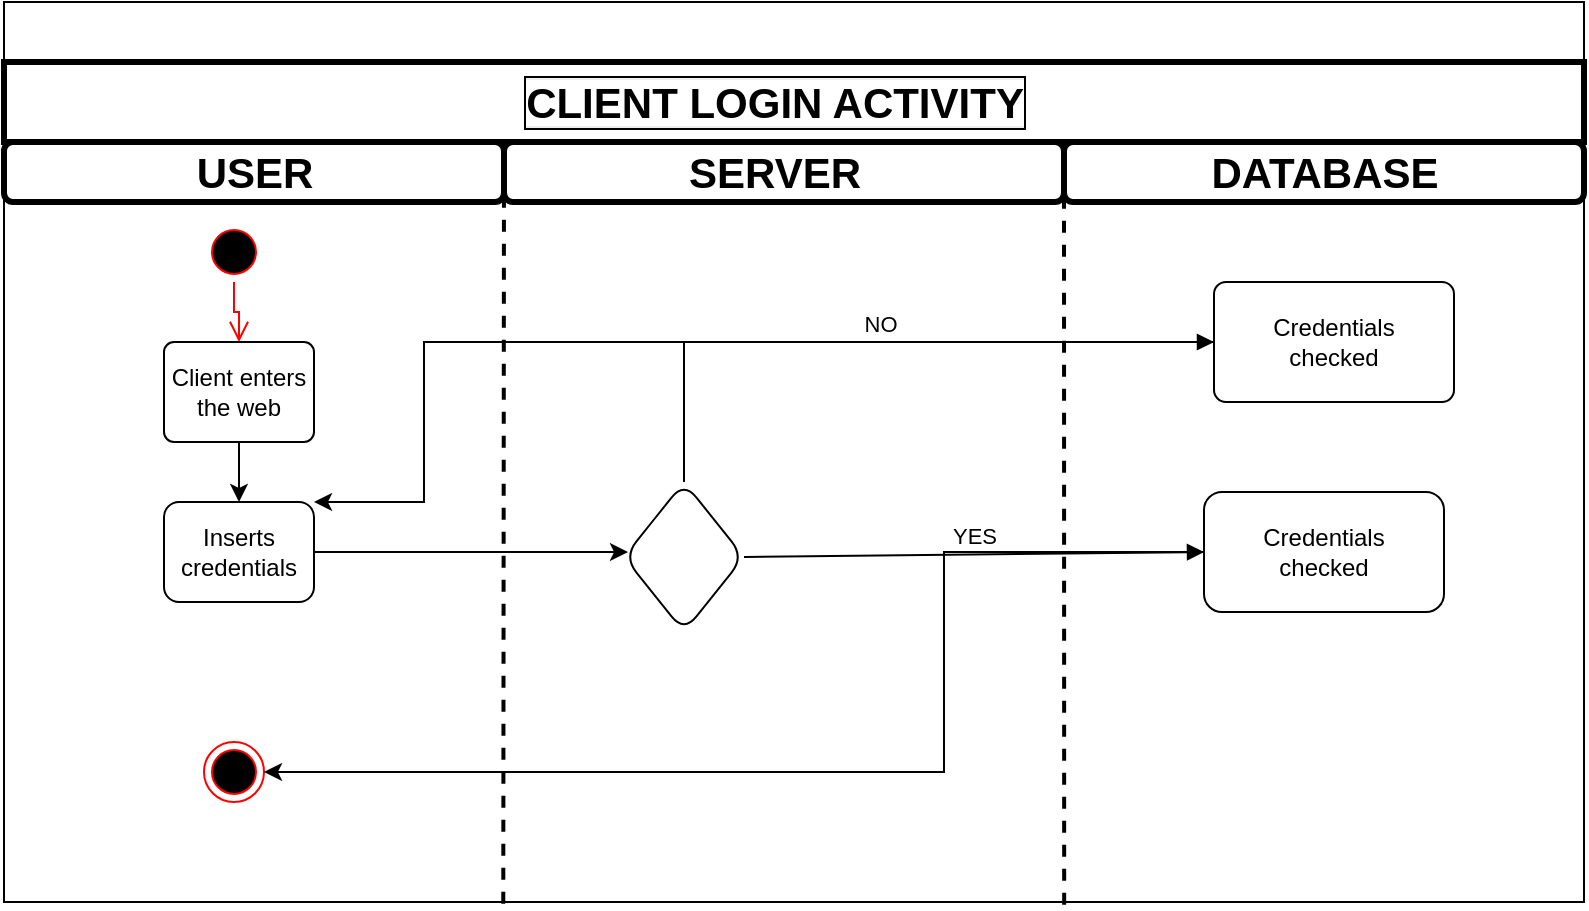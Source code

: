 <?xml version="1.0" encoding="UTF-8"?>
<mxfile version="18.0.1" type="device"><diagram id="L5hLdaRosyA88mIIeJF_" name="Page-1"><mxGraphModel dx="936" dy="1525" grid="1" gridSize="10" guides="1" tooltips="1" connect="1" arrows="1" fold="1" page="1" pageScale="1" pageWidth="850" pageHeight="1100" math="0" shadow="0"><root><mxCell id="0"/><mxCell id="1" parent="0"/><mxCell id="hXz7yTk3LS4BJlBI1gq3-2" value="" style="rounded=0;whiteSpace=wrap;html=1;fillColor=#FFFFFF;" parent="1" vertex="1"><mxGeometry x="40" y="-20" width="790" height="450" as="geometry"/></mxCell><mxCell id="hXz7yTk3LS4BJlBI1gq3-4" value="" style="rounded=0;whiteSpace=wrap;html=1;fontFamily=Helvetica;align=center;strokeWidth=3;fillColor=#FFFFFF;" parent="1" vertex="1"><mxGeometry x="40" y="10" width="790" height="40" as="geometry"/></mxCell><mxCell id="hXz7yTk3LS4BJlBI1gq3-5" value="&lt;font style=&quot;background-color: rgb(255, 255, 255);&quot;&gt;CLIENT LOGIN ACTIVITY&lt;/font&gt;" style="text;html=1;resizable=0;autosize=1;align=center;verticalAlign=middle;points=[];fillColor=none;strokeColor=none;rounded=0;fontFamily=Helvetica;fontSize=21;fontStyle=1;perimeterSpacing=0;horizontal=1;labelBorderColor=default;labelBackgroundColor=#EDEDED;" parent="1" vertex="1"><mxGeometry x="295" y="15" width="260" height="30" as="geometry"/></mxCell><mxCell id="hXz7yTk3LS4BJlBI1gq3-7" value="" style="rounded=1;whiteSpace=wrap;html=1;fontFamily=Helvetica;fontSize=21;strokeColor=#000000;strokeWidth=3;" parent="1" vertex="1"><mxGeometry x="40" y="50" width="250" height="30" as="geometry"/></mxCell><mxCell id="hXz7yTk3LS4BJlBI1gq3-8" value="" style="rounded=1;whiteSpace=wrap;html=1;fontFamily=Helvetica;fontSize=21;strokeColor=#000000;strokeWidth=3;labelBackgroundColor=#CCCCCC;" parent="1" vertex="1"><mxGeometry x="290" y="50" width="280" height="30" as="geometry"/></mxCell><mxCell id="hXz7yTk3LS4BJlBI1gq3-9" value="" style="rounded=1;whiteSpace=wrap;html=1;fontFamily=Helvetica;fontSize=21;strokeColor=#000000;strokeWidth=3;labelBackgroundColor=#CCCCCC;labelBorderColor=none;" parent="1" vertex="1"><mxGeometry x="570" y="50" width="260" height="30" as="geometry"/></mxCell><mxCell id="hXz7yTk3LS4BJlBI1gq3-10" value="USER" style="text;html=1;resizable=0;autosize=1;align=center;verticalAlign=middle;points=[];fillColor=none;strokeColor=none;rounded=0;fontFamily=Helvetica;fontSize=21;fontStyle=1" parent="1" vertex="1"><mxGeometry x="130" y="50" width="70" height="30" as="geometry"/></mxCell><mxCell id="hXz7yTk3LS4BJlBI1gq3-11" value="SERVER" style="text;html=1;resizable=0;autosize=1;align=center;verticalAlign=middle;points=[];fillColor=none;strokeColor=none;rounded=0;fontFamily=Helvetica;fontSize=21;fontStyle=1" parent="1" vertex="1"><mxGeometry x="375" y="50" width="100" height="30" as="geometry"/></mxCell><mxCell id="hXz7yTk3LS4BJlBI1gq3-12" value="DATABASE" style="text;html=1;resizable=0;autosize=1;align=center;verticalAlign=middle;points=[];fillColor=none;strokeColor=none;rounded=0;fontFamily=Helvetica;fontSize=21;fontStyle=1" parent="1" vertex="1"><mxGeometry x="635" y="50" width="130" height="30" as="geometry"/></mxCell><mxCell id="hXz7yTk3LS4BJlBI1gq3-13" value="" style="endArrow=none;html=1;rounded=0;fontFamily=Helvetica;fontSize=21;entryX=0;entryY=0.25;entryDx=0;entryDy=0;exitX=0.316;exitY=1.002;exitDx=0;exitDy=0;exitPerimeter=0;strokeWidth=2;dashed=1;" parent="1" source="hXz7yTk3LS4BJlBI1gq3-2" target="hXz7yTk3LS4BJlBI1gq3-8" edge="1"><mxGeometry width="50" height="50" relative="1" as="geometry"><mxPoint x="470" y="240" as="sourcePoint"/><mxPoint x="520" y="190" as="targetPoint"/></mxGeometry></mxCell><mxCell id="hXz7yTk3LS4BJlBI1gq3-14" value="" style="endArrow=none;html=1;rounded=0;fontFamily=Helvetica;fontSize=21;entryX=1;entryY=0.25;entryDx=0;entryDy=0;exitX=0.671;exitY=1.003;exitDx=0;exitDy=0;exitPerimeter=0;strokeWidth=2;dashed=1;" parent="1" source="hXz7yTk3LS4BJlBI1gq3-2" target="hXz7yTk3LS4BJlBI1gq3-8" edge="1"><mxGeometry width="50" height="50" relative="1" as="geometry"><mxPoint x="470" y="240" as="sourcePoint"/><mxPoint x="520" y="190" as="targetPoint"/></mxGeometry></mxCell><mxCell id="IkNqEK43_VEfcJNewFT2-2" value="" style="ellipse;html=1;shape=startState;fillColor=#000000;strokeColor=#ff0000;labelBackgroundColor=#FFFFFF;" parent="1" vertex="1"><mxGeometry x="140" y="90" width="30" height="30" as="geometry"/></mxCell><mxCell id="IkNqEK43_VEfcJNewFT2-3" value="" style="edgeStyle=orthogonalEdgeStyle;html=1;verticalAlign=bottom;endArrow=open;endSize=8;strokeColor=#ff0000;rounded=0;entryX=0.5;entryY=0;entryDx=0;entryDy=0;" parent="1" source="IkNqEK43_VEfcJNewFT2-2" target="IkNqEK43_VEfcJNewFT2-4" edge="1"><mxGeometry relative="1" as="geometry"><mxPoint x="155" y="185" as="targetPoint"/></mxGeometry></mxCell><mxCell id="gz_R1X_FKaRHvT9rbzzX-20" style="edgeStyle=orthogonalEdgeStyle;rounded=0;orthogonalLoop=1;jettySize=auto;html=1;entryX=0.5;entryY=0;entryDx=0;entryDy=0;" edge="1" parent="1" source="IkNqEK43_VEfcJNewFT2-4" target="gz_R1X_FKaRHvT9rbzzX-4"><mxGeometry relative="1" as="geometry"/></mxCell><mxCell id="IkNqEK43_VEfcJNewFT2-4" value="Client enters&lt;br&gt;the web" style="rounded=1;arcSize=10;whiteSpace=wrap;html=1;align=center;labelBackgroundColor=#FFFFFF;strokeColor=#000000;fillColor=#FFFFFF;" parent="1" vertex="1"><mxGeometry x="120" y="150" width="75" height="50" as="geometry"/></mxCell><mxCell id="IkNqEK43_VEfcJNewFT2-14" value="" style="ellipse;html=1;shape=endState;fillColor=#000000;strokeColor=#ff0000;labelBackgroundColor=#FFFFFF;" parent="1" vertex="1"><mxGeometry x="140" y="350" width="30" height="30" as="geometry"/></mxCell><mxCell id="gz_R1X_FKaRHvT9rbzzX-27" style="edgeStyle=orthogonalEdgeStyle;rounded=0;orthogonalLoop=1;jettySize=auto;html=1;entryX=1;entryY=0;entryDx=0;entryDy=0;" edge="1" parent="1" source="IkNqEK43_VEfcJNewFT2-52" target="gz_R1X_FKaRHvT9rbzzX-4"><mxGeometry relative="1" as="geometry"><Array as="points"><mxPoint x="250" y="150"/><mxPoint x="250" y="230"/></Array></mxGeometry></mxCell><mxCell id="IkNqEK43_VEfcJNewFT2-52" value="Credentials&lt;br&gt;checked" style="whiteSpace=wrap;html=1;fillColor=#FFFFFF;strokeColor=#000000;rounded=1;arcSize=10;labelBackgroundColor=#FFFFFF;" parent="1" vertex="1"><mxGeometry x="645" y="120" width="120" height="60" as="geometry"/></mxCell><mxCell id="gz_R1X_FKaRHvT9rbzzX-22" value="" style="edgeStyle=orthogonalEdgeStyle;rounded=0;orthogonalLoop=1;jettySize=auto;html=1;" edge="1" parent="1" source="gz_R1X_FKaRHvT9rbzzX-4" target="gz_R1X_FKaRHvT9rbzzX-21"><mxGeometry relative="1" as="geometry"><Array as="points"><mxPoint x="310" y="255"/><mxPoint x="310" y="255"/></Array></mxGeometry></mxCell><mxCell id="gz_R1X_FKaRHvT9rbzzX-4" value="Inserts&lt;br&gt;credentials" style="rounded=1;whiteSpace=wrap;html=1;" vertex="1" parent="1"><mxGeometry x="120" y="230" width="75" height="50" as="geometry"/></mxCell><mxCell id="gz_R1X_FKaRHvT9rbzzX-21" value="" style="rhombus;whiteSpace=wrap;html=1;rounded=1;" vertex="1" parent="1"><mxGeometry x="350" y="220" width="60" height="75" as="geometry"/></mxCell><mxCell id="gz_R1X_FKaRHvT9rbzzX-24" value="NO" style="html=1;verticalAlign=bottom;endArrow=block;rounded=0;exitX=0.5;exitY=0;exitDx=0;exitDy=0;entryX=0;entryY=0.5;entryDx=0;entryDy=0;" edge="1" parent="1" source="gz_R1X_FKaRHvT9rbzzX-21" target="IkNqEK43_VEfcJNewFT2-52"><mxGeometry width="80" relative="1" as="geometry"><mxPoint x="390" y="180" as="sourcePoint"/><mxPoint x="470" y="180" as="targetPoint"/><Array as="points"><mxPoint x="380" y="180"/><mxPoint x="380" y="150"/></Array></mxGeometry></mxCell><mxCell id="gz_R1X_FKaRHvT9rbzzX-28" style="edgeStyle=orthogonalEdgeStyle;rounded=0;orthogonalLoop=1;jettySize=auto;html=1;entryX=1;entryY=0.5;entryDx=0;entryDy=0;" edge="1" parent="1" source="gz_R1X_FKaRHvT9rbzzX-25" target="IkNqEK43_VEfcJNewFT2-14"><mxGeometry relative="1" as="geometry"><Array as="points"><mxPoint x="510" y="255"/><mxPoint x="510" y="365"/></Array></mxGeometry></mxCell><mxCell id="gz_R1X_FKaRHvT9rbzzX-25" value="Credentials&lt;br&gt;checked" style="rounded=1;whiteSpace=wrap;html=1;" vertex="1" parent="1"><mxGeometry x="640" y="225" width="120" height="60" as="geometry"/></mxCell><mxCell id="gz_R1X_FKaRHvT9rbzzX-26" value="YES" style="html=1;verticalAlign=bottom;endArrow=block;rounded=0;exitX=1;exitY=0.5;exitDx=0;exitDy=0;entryX=0;entryY=0.5;entryDx=0;entryDy=0;" edge="1" parent="1" source="gz_R1X_FKaRHvT9rbzzX-21" target="gz_R1X_FKaRHvT9rbzzX-25"><mxGeometry width="80" relative="1" as="geometry"><mxPoint x="390" y="180" as="sourcePoint"/><mxPoint x="470" y="180" as="targetPoint"/></mxGeometry></mxCell></root></mxGraphModel></diagram></mxfile>